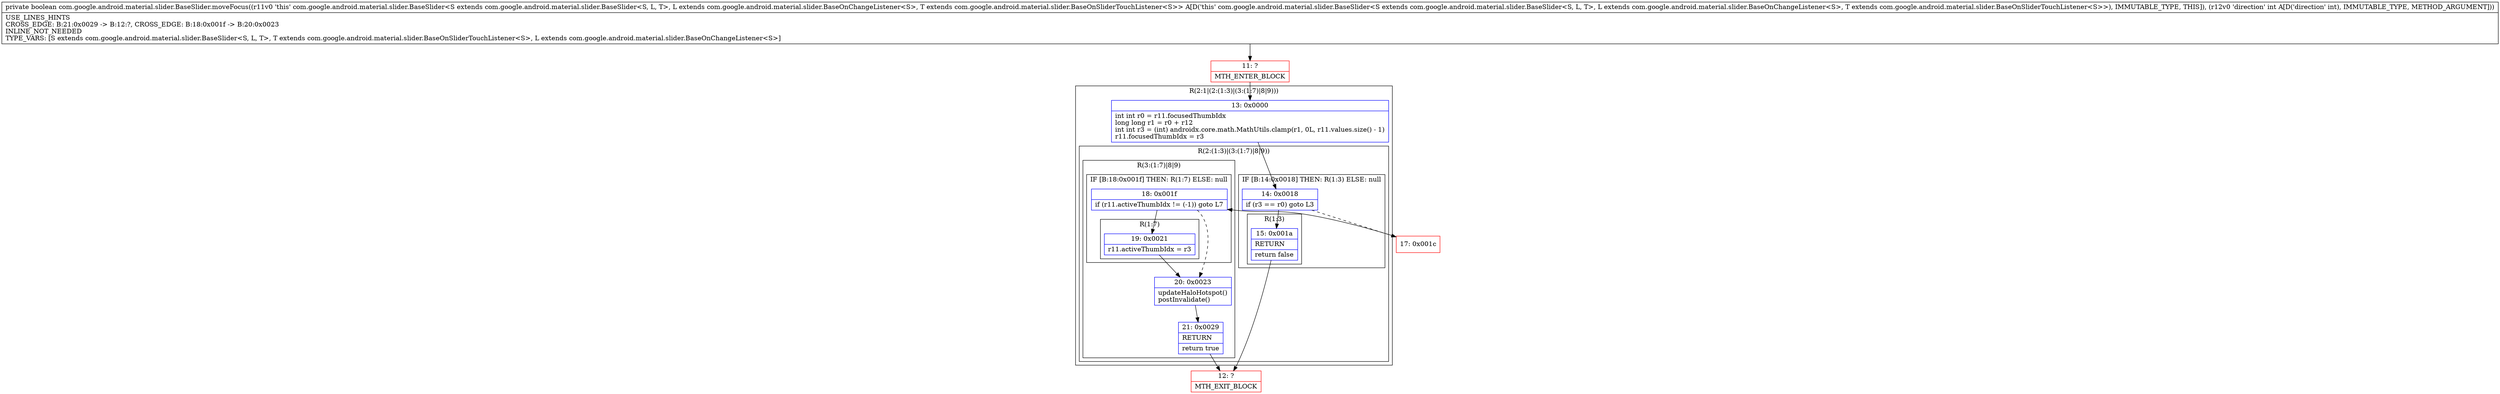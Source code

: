 digraph "CFG forcom.google.android.material.slider.BaseSlider.moveFocus(I)Z" {
subgraph cluster_Region_1329968790 {
label = "R(2:1|(2:(1:3)|(3:(1:7)|8|9)))";
node [shape=record,color=blue];
Node_13 [shape=record,label="{13\:\ 0x0000|int int r0 = r11.focusedThumbIdx\llong long r1 = r0 + r12\lint int r3 = (int) androidx.core.math.MathUtils.clamp(r1, 0L, r11.values.size() \- 1)\lr11.focusedThumbIdx = r3\l}"];
subgraph cluster_Region_1116273793 {
label = "R(2:(1:3)|(3:(1:7)|8|9))";
node [shape=record,color=blue];
subgraph cluster_IfRegion_875876969 {
label = "IF [B:14:0x0018] THEN: R(1:3) ELSE: null";
node [shape=record,color=blue];
Node_14 [shape=record,label="{14\:\ 0x0018|if (r3 == r0) goto L3\l}"];
subgraph cluster_Region_1216965959 {
label = "R(1:3)";
node [shape=record,color=blue];
Node_15 [shape=record,label="{15\:\ 0x001a|RETURN\l|return false\l}"];
}
}
subgraph cluster_Region_1921463531 {
label = "R(3:(1:7)|8|9)";
node [shape=record,color=blue];
subgraph cluster_IfRegion_1639335659 {
label = "IF [B:18:0x001f] THEN: R(1:7) ELSE: null";
node [shape=record,color=blue];
Node_18 [shape=record,label="{18\:\ 0x001f|if (r11.activeThumbIdx != (\-1)) goto L7\l}"];
subgraph cluster_Region_1613983524 {
label = "R(1:7)";
node [shape=record,color=blue];
Node_19 [shape=record,label="{19\:\ 0x0021|r11.activeThumbIdx = r3\l}"];
}
}
Node_20 [shape=record,label="{20\:\ 0x0023|updateHaloHotspot()\lpostInvalidate()\l}"];
Node_21 [shape=record,label="{21\:\ 0x0029|RETURN\l|return true\l}"];
}
}
}
Node_11 [shape=record,color=red,label="{11\:\ ?|MTH_ENTER_BLOCK\l}"];
Node_12 [shape=record,color=red,label="{12\:\ ?|MTH_EXIT_BLOCK\l}"];
Node_17 [shape=record,color=red,label="{17\:\ 0x001c}"];
MethodNode[shape=record,label="{private boolean com.google.android.material.slider.BaseSlider.moveFocus((r11v0 'this' com.google.android.material.slider.BaseSlider\<S extends com.google.android.material.slider.BaseSlider\<S, L, T\>, L extends com.google.android.material.slider.BaseOnChangeListener\<S\>, T extends com.google.android.material.slider.BaseOnSliderTouchListener\<S\>\> A[D('this' com.google.android.material.slider.BaseSlider\<S extends com.google.android.material.slider.BaseSlider\<S, L, T\>, L extends com.google.android.material.slider.BaseOnChangeListener\<S\>, T extends com.google.android.material.slider.BaseOnSliderTouchListener\<S\>\>), IMMUTABLE_TYPE, THIS]), (r12v0 'direction' int A[D('direction' int), IMMUTABLE_TYPE, METHOD_ARGUMENT]))  | USE_LINES_HINTS\lCROSS_EDGE: B:21:0x0029 \-\> B:12:?, CROSS_EDGE: B:18:0x001f \-\> B:20:0x0023\lINLINE_NOT_NEEDED\lTYPE_VARS: [S extends com.google.android.material.slider.BaseSlider\<S, L, T\>, T extends com.google.android.material.slider.BaseOnSliderTouchListener\<S\>, L extends com.google.android.material.slider.BaseOnChangeListener\<S\>]\l}"];
MethodNode -> Node_11;Node_13 -> Node_14;
Node_14 -> Node_15;
Node_14 -> Node_17[style=dashed];
Node_15 -> Node_12;
Node_18 -> Node_19;
Node_18 -> Node_20[style=dashed];
Node_19 -> Node_20;
Node_20 -> Node_21;
Node_21 -> Node_12;
Node_11 -> Node_13;
Node_17 -> Node_18;
}


